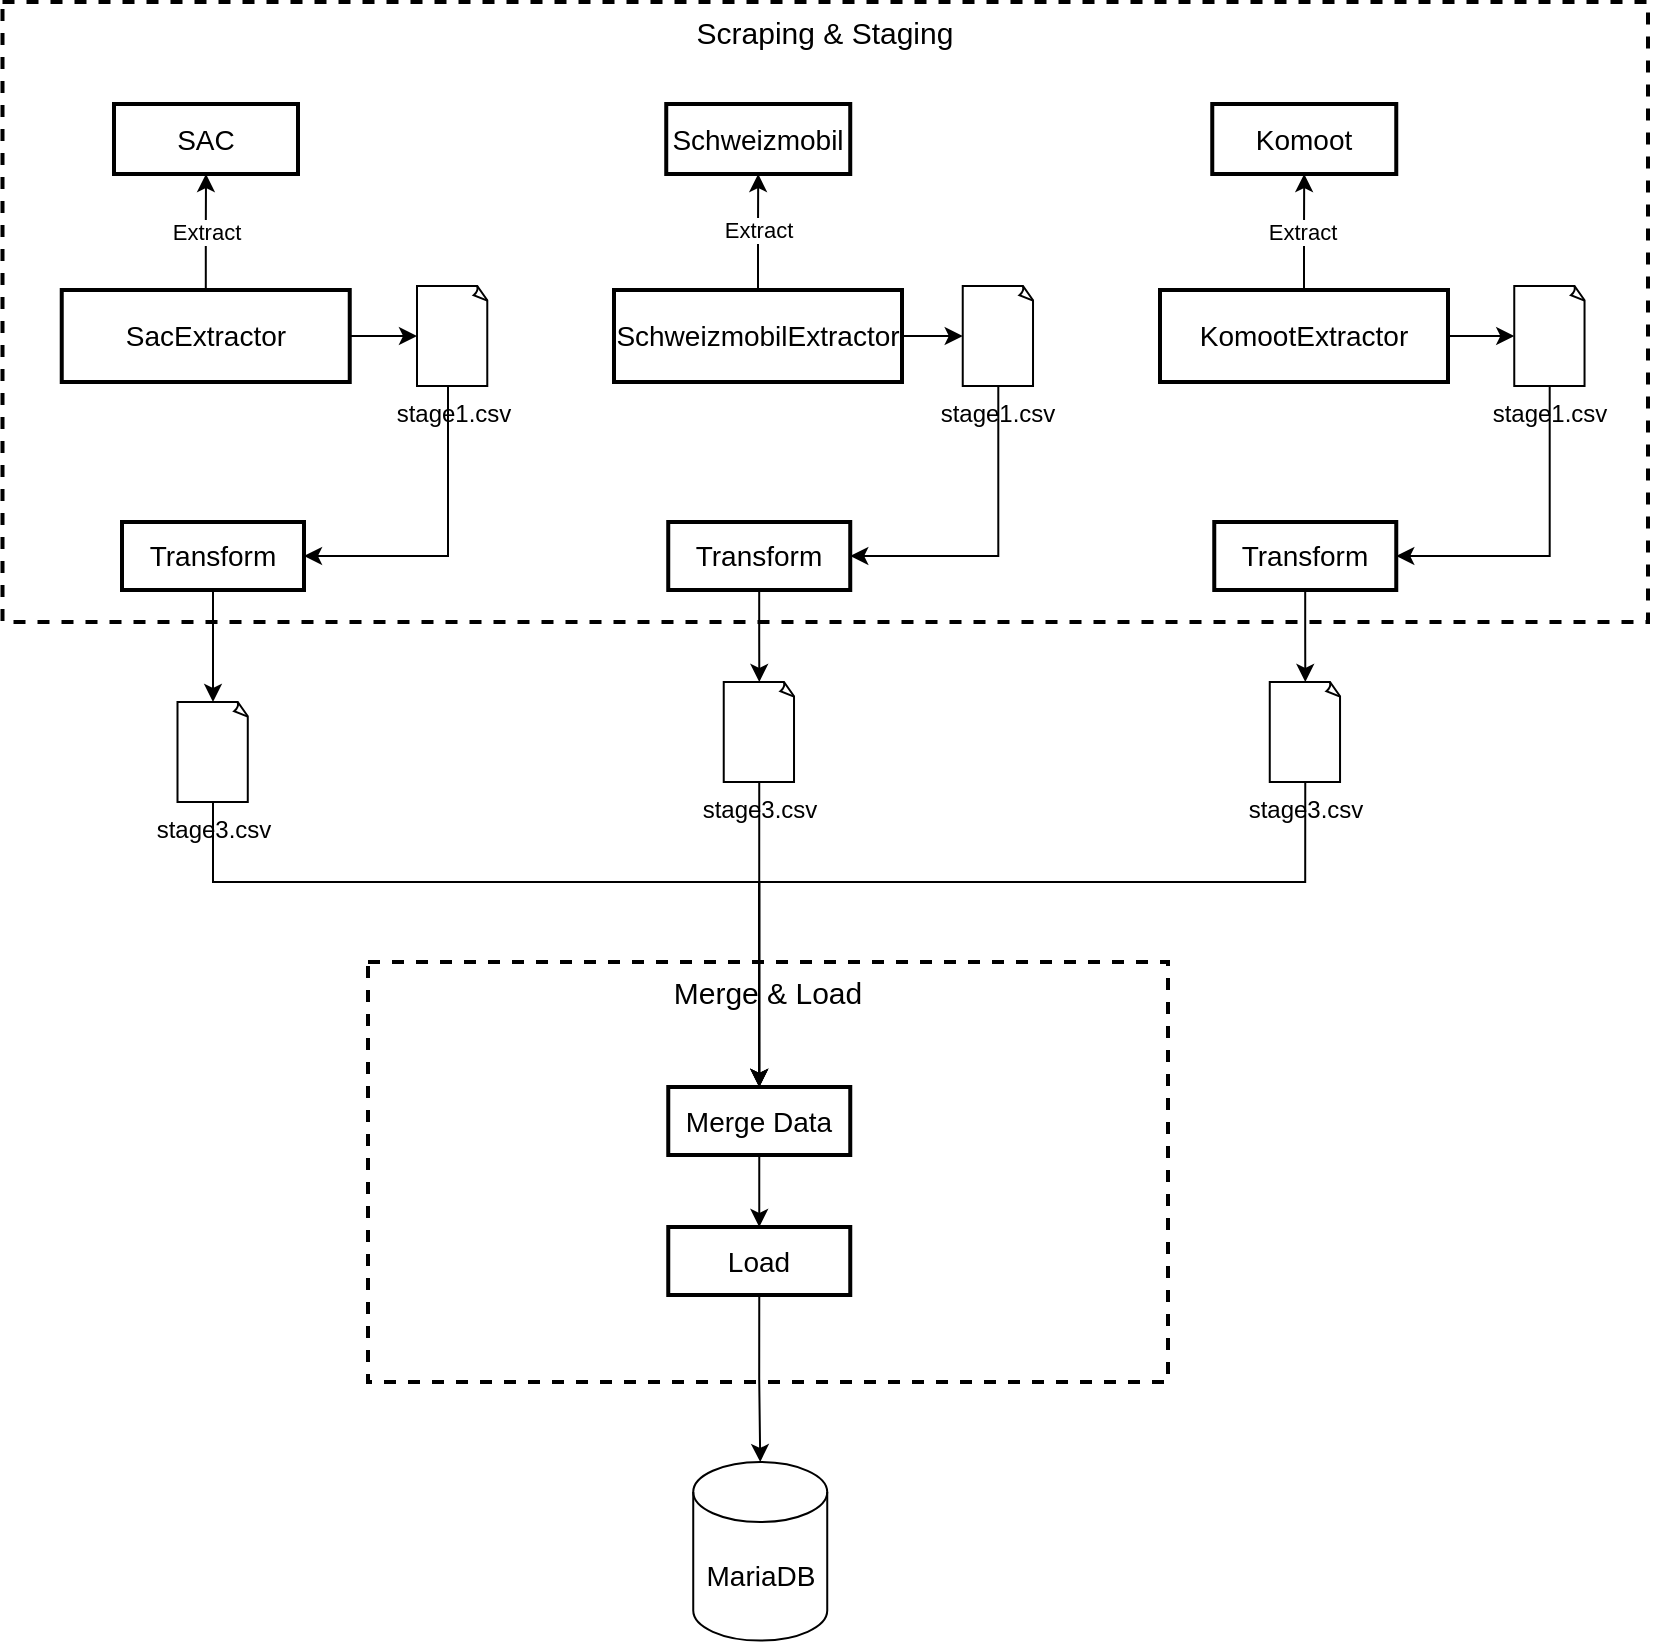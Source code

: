 <mxfile version="21.1.8" type="github">
  <diagram name="Page-1" id="hJfmjpkYNyd3gFhKxz17">
    <mxGraphModel dx="1853" dy="1865" grid="1" gridSize="10" guides="1" tooltips="1" connect="1" arrows="1" fold="1" page="1" pageScale="1" pageWidth="827" pageHeight="1169" math="0" shadow="0">
      <root>
        <mxCell id="0" />
        <mxCell id="1" parent="0" />
        <mxCell id="2" value="Merge &amp; Load" style="whiteSpace=wrap;strokeWidth=2;verticalAlign=top;dashed=1;fontSize=15;labelBackgroundColor=default;" parent="1" vertex="1">
          <mxGeometry x="160" y="470" width="400" height="210" as="geometry" />
        </mxCell>
        <mxCell id="6" value="Scraping &amp; Staging" style="whiteSpace=wrap;strokeWidth=2;verticalAlign=top;movable=1;resizable=1;rotatable=1;deletable=1;editable=1;locked=0;connectable=1;dashed=1;fontSize=15;labelBackgroundColor=default;" parent="1" vertex="1">
          <mxGeometry x="-22.75" y="-10" width="822.75" height="310" as="geometry" />
        </mxCell>
        <mxCell id="zUsnuPuNWzj4nR2JAeeK-60" value="" style="edgeStyle=orthogonalEdgeStyle;rounded=0;orthogonalLoop=1;jettySize=auto;html=1;" parent="1" source="zUsnuPuNWzj4nR2JAeeK-25" target="zUsnuPuNWzj4nR2JAeeK-52" edge="1">
          <mxGeometry relative="1" as="geometry">
            <Array as="points">
              <mxPoint x="80" y="355" />
            </Array>
          </mxGeometry>
        </mxCell>
        <mxCell id="zUsnuPuNWzj4nR2JAeeK-25" value="Transform" style="whiteSpace=wrap;strokeWidth=2;fontSize=14;" parent="1" vertex="1">
          <mxGeometry x="37" y="250" width="91" height="34" as="geometry" />
        </mxCell>
        <mxCell id="zUsnuPuNWzj4nR2JAeeK-31" value="MariaDB" style="shape=cylinder3;whiteSpace=wrap;html=1;boundedLbl=1;backgroundOutline=1;size=15;fontSize=14;aspect=fixed;" parent="1" vertex="1">
          <mxGeometry x="322.62" y="720" width="67" height="89.31" as="geometry" />
        </mxCell>
        <mxCell id="zUsnuPuNWzj4nR2JAeeK-67" style="edgeStyle=orthogonalEdgeStyle;rounded=0;orthogonalLoop=1;jettySize=auto;html=1;exitX=0.5;exitY=1;exitDx=0;exitDy=0;entryX=0.5;entryY=0;entryDx=0;entryDy=0;" parent="1" source="zUsnuPuNWzj4nR2JAeeK-32" target="zUsnuPuNWzj4nR2JAeeK-65" edge="1">
          <mxGeometry relative="1" as="geometry" />
        </mxCell>
        <mxCell id="zUsnuPuNWzj4nR2JAeeK-68" style="edgeStyle=orthogonalEdgeStyle;rounded=0;orthogonalLoop=1;jettySize=auto;html=1;exitX=0.5;exitY=1;exitDx=0;exitDy=0;entryX=0.5;entryY=0;entryDx=0;entryDy=0;startArrow=none;startFill=0;exitPerimeter=0;" parent="1" source="zUsnuPuNWzj4nR2JAeeK-52" target="zUsnuPuNWzj4nR2JAeeK-32" edge="1">
          <mxGeometry relative="1" as="geometry">
            <Array as="points">
              <mxPoint x="83" y="430" />
              <mxPoint x="356" y="430" />
            </Array>
          </mxGeometry>
        </mxCell>
        <mxCell id="zUsnuPuNWzj4nR2JAeeK-69" style="edgeStyle=orthogonalEdgeStyle;rounded=0;orthogonalLoop=1;jettySize=auto;html=1;exitX=0.5;exitY=1;exitDx=0;exitDy=0;entryX=0.5;entryY=0;entryDx=0;entryDy=0;startArrow=none;startFill=0;exitPerimeter=0;" parent="1" source="zUsnuPuNWzj4nR2JAeeK-55" target="zUsnuPuNWzj4nR2JAeeK-32" edge="1">
          <mxGeometry relative="1" as="geometry">
            <Array as="points">
              <mxPoint x="356" y="510" />
              <mxPoint x="356" y="510" />
            </Array>
          </mxGeometry>
        </mxCell>
        <mxCell id="zUsnuPuNWzj4nR2JAeeK-70" style="edgeStyle=orthogonalEdgeStyle;rounded=0;orthogonalLoop=1;jettySize=auto;html=1;exitX=0.5;exitY=1;exitDx=0;exitDy=0;entryX=0.5;entryY=0;entryDx=0;entryDy=0;startArrow=none;startFill=0;exitPerimeter=0;" parent="1" source="zUsnuPuNWzj4nR2JAeeK-56" target="zUsnuPuNWzj4nR2JAeeK-32" edge="1">
          <mxGeometry relative="1" as="geometry">
            <Array as="points">
              <mxPoint x="629" y="430" />
              <mxPoint x="356" y="430" />
            </Array>
          </mxGeometry>
        </mxCell>
        <mxCell id="zUsnuPuNWzj4nR2JAeeK-32" value="Merge Data" style="whiteSpace=wrap;strokeWidth=2;fontSize=14;" parent="1" vertex="1">
          <mxGeometry x="310.13" y="532.5" width="91" height="34" as="geometry" />
        </mxCell>
        <mxCell id="zUsnuPuNWzj4nR2JAeeK-52" value="stage3.csv" style="whiteSpace=wrap;html=1;shape=mxgraph.basic.document;labelPosition=center;verticalLabelPosition=bottom;align=center;verticalAlign=top;fontColor=default;" parent="1" vertex="1">
          <mxGeometry x="64.75" y="340" width="35.5" height="50" as="geometry" />
        </mxCell>
        <mxCell id="zUsnuPuNWzj4nR2JAeeK-55" value="stage3.csv" style="whiteSpace=wrap;html=1;shape=mxgraph.basic.document;labelPosition=center;verticalLabelPosition=bottom;align=center;verticalAlign=top;fontColor=default;" parent="1" vertex="1">
          <mxGeometry x="337.87" y="330" width="35.5" height="50" as="geometry" />
        </mxCell>
        <mxCell id="zUsnuPuNWzj4nR2JAeeK-56" value="stage3.csv" style="whiteSpace=wrap;html=1;shape=mxgraph.basic.document;labelPosition=center;verticalLabelPosition=bottom;align=center;verticalAlign=top;fontColor=default;" parent="1" vertex="1">
          <mxGeometry x="610.88" y="330" width="35.5" height="50" as="geometry" />
        </mxCell>
        <mxCell id="10" value="Komoot" style="whiteSpace=wrap;strokeWidth=2;fontSize=14;" parent="1" vertex="1">
          <mxGeometry x="582.13" y="41" width="92" height="35" as="geometry" />
        </mxCell>
        <mxCell id="zUsnuPuNWzj4nR2JAeeK-63" value="" style="edgeStyle=orthogonalEdgeStyle;rounded=0;orthogonalLoop=1;jettySize=auto;html=1;startArrow=none;startFill=0;" parent="1" source="zUsnuPuNWzj4nR2JAeeK-18" target="zUsnuPuNWzj4nR2JAeeK-58" edge="1">
          <mxGeometry relative="1" as="geometry">
            <Array as="points">
              <mxPoint x="751" y="267" />
            </Array>
          </mxGeometry>
        </mxCell>
        <mxCell id="zUsnuPuNWzj4nR2JAeeK-18" value="stage1.csv" style="whiteSpace=wrap;html=1;shape=mxgraph.basic.document;labelPosition=center;verticalLabelPosition=bottom;align=center;verticalAlign=top;" parent="1" vertex="1">
          <mxGeometry x="733.13" y="132" width="35.5" height="50" as="geometry" />
        </mxCell>
        <mxCell id="zUsnuPuNWzj4nR2JAeeK-37" value="KomootExtractor" style="whiteSpace=wrap;strokeWidth=2;fontSize=14;" parent="1" vertex="1">
          <mxGeometry x="556" y="134" width="144" height="46" as="geometry" />
        </mxCell>
        <mxCell id="zUsnuPuNWzj4nR2JAeeK-41" style="edgeStyle=orthogonalEdgeStyle;rounded=0;orthogonalLoop=1;jettySize=auto;html=1;exitX=1;exitY=0.5;exitDx=0;exitDy=0;entryX=0;entryY=0.5;entryDx=0;entryDy=0;entryPerimeter=0;" parent="1" source="zUsnuPuNWzj4nR2JAeeK-37" target="zUsnuPuNWzj4nR2JAeeK-18" edge="1">
          <mxGeometry relative="1" as="geometry" />
        </mxCell>
        <mxCell id="zUsnuPuNWzj4nR2JAeeK-46" value="" style="edgeStyle=orthogonalEdgeStyle;rounded=0;orthogonalLoop=1;jettySize=auto;html=1;" parent="1" source="zUsnuPuNWzj4nR2JAeeK-37" target="10" edge="1">
          <mxGeometry relative="1" as="geometry" />
        </mxCell>
        <mxCell id="zUsnuPuNWzj4nR2JAeeK-48" value="Extract" style="edgeLabel;html=1;align=center;verticalAlign=middle;resizable=0;points=[];" parent="zUsnuPuNWzj4nR2JAeeK-46" vertex="1" connectable="0">
          <mxGeometry x="0.009" y="1" relative="1" as="geometry">
            <mxPoint as="offset" />
          </mxGeometry>
        </mxCell>
        <mxCell id="9" value="Schweizmobil" style="whiteSpace=wrap;strokeWidth=2;fontSize=14;" parent="1" vertex="1">
          <mxGeometry x="309.12" y="41" width="92" height="35" as="geometry" />
        </mxCell>
        <mxCell id="zUsnuPuNWzj4nR2JAeeK-61" value="" style="edgeStyle=orthogonalEdgeStyle;rounded=0;orthogonalLoop=1;jettySize=auto;html=1;startArrow=none;startFill=0;" parent="1" source="zUsnuPuNWzj4nR2JAeeK-17" target="zUsnuPuNWzj4nR2JAeeK-57" edge="1">
          <mxGeometry relative="1" as="geometry">
            <Array as="points">
              <mxPoint x="475" y="267" />
            </Array>
          </mxGeometry>
        </mxCell>
        <mxCell id="zUsnuPuNWzj4nR2JAeeK-17" value="stage1.csv" style="whiteSpace=wrap;html=1;shape=mxgraph.basic.document;labelPosition=center;verticalLabelPosition=bottom;align=center;verticalAlign=top;" parent="1" vertex="1">
          <mxGeometry x="457.37" y="132" width="35.5" height="50" as="geometry" />
        </mxCell>
        <mxCell id="zUsnuPuNWzj4nR2JAeeK-36" value="SchweizmobilExtractor" style="whiteSpace=wrap;strokeWidth=2;fontSize=14;" parent="1" vertex="1">
          <mxGeometry x="283" y="134" width="144" height="46" as="geometry" />
        </mxCell>
        <mxCell id="zUsnuPuNWzj4nR2JAeeK-43" style="edgeStyle=orthogonalEdgeStyle;rounded=0;orthogonalLoop=1;jettySize=auto;html=1;exitX=1;exitY=0.5;exitDx=0;exitDy=0;entryX=0;entryY=0.5;entryDx=0;entryDy=0;entryPerimeter=0;" parent="1" source="zUsnuPuNWzj4nR2JAeeK-36" target="zUsnuPuNWzj4nR2JAeeK-17" edge="1">
          <mxGeometry relative="1" as="geometry" />
        </mxCell>
        <mxCell id="zUsnuPuNWzj4nR2JAeeK-45" value="" style="edgeStyle=orthogonalEdgeStyle;rounded=0;orthogonalLoop=1;jettySize=auto;html=1;" parent="1" source="zUsnuPuNWzj4nR2JAeeK-36" target="9" edge="1">
          <mxGeometry relative="1" as="geometry" />
        </mxCell>
        <mxCell id="zUsnuPuNWzj4nR2JAeeK-47" value="Extract" style="edgeLabel;html=1;align=center;verticalAlign=middle;resizable=0;points=[];" parent="zUsnuPuNWzj4nR2JAeeK-45" vertex="1" connectable="0">
          <mxGeometry x="-0.009" relative="1" as="geometry">
            <mxPoint y="-1" as="offset" />
          </mxGeometry>
        </mxCell>
        <mxCell id="8" value="SAC" style="whiteSpace=wrap;strokeWidth=2;fontSize=14;" parent="1" vertex="1">
          <mxGeometry x="33" y="41" width="92" height="35" as="geometry" />
        </mxCell>
        <mxCell id="zUsnuPuNWzj4nR2JAeeK-59" value="" style="edgeStyle=orthogonalEdgeStyle;rounded=0;orthogonalLoop=1;jettySize=auto;html=1;startArrow=none;startFill=0;" parent="1" source="zUsnuPuNWzj4nR2JAeeK-16" target="zUsnuPuNWzj4nR2JAeeK-25" edge="1">
          <mxGeometry relative="1" as="geometry">
            <Array as="points">
              <mxPoint x="200" y="267" />
            </Array>
          </mxGeometry>
        </mxCell>
        <mxCell id="zUsnuPuNWzj4nR2JAeeK-16" value="stage1.csv" style="whiteSpace=wrap;html=1;shape=mxgraph.basic.document;labelPosition=center;verticalLabelPosition=bottom;align=center;verticalAlign=top;fontColor=default;" parent="1" vertex="1">
          <mxGeometry x="184.5" y="132" width="35.5" height="50" as="geometry" />
        </mxCell>
        <mxCell id="zUsnuPuNWzj4nR2JAeeK-35" value="SacExtractor" style="whiteSpace=wrap;strokeWidth=2;fontSize=14;" parent="1" vertex="1">
          <mxGeometry x="6.87" y="134" width="144" height="46" as="geometry" />
        </mxCell>
        <mxCell id="zUsnuPuNWzj4nR2JAeeK-39" style="edgeStyle=orthogonalEdgeStyle;rounded=0;orthogonalLoop=1;jettySize=auto;html=1;exitX=1;exitY=0.5;exitDx=0;exitDy=0;entryX=0;entryY=0.5;entryDx=0;entryDy=0;entryPerimeter=0;" parent="1" source="zUsnuPuNWzj4nR2JAeeK-35" target="zUsnuPuNWzj4nR2JAeeK-16" edge="1">
          <mxGeometry relative="1" as="geometry" />
        </mxCell>
        <mxCell id="zUsnuPuNWzj4nR2JAeeK-44" value="Extract" style="edgeStyle=orthogonalEdgeStyle;rounded=0;orthogonalLoop=1;jettySize=auto;html=1;" parent="1" source="zUsnuPuNWzj4nR2JAeeK-35" target="8" edge="1">
          <mxGeometry relative="1" as="geometry" />
        </mxCell>
        <mxCell id="zUsnuPuNWzj4nR2JAeeK-62" value="" style="edgeStyle=orthogonalEdgeStyle;rounded=0;orthogonalLoop=1;jettySize=auto;html=1;" parent="1" source="zUsnuPuNWzj4nR2JAeeK-57" target="zUsnuPuNWzj4nR2JAeeK-55" edge="1">
          <mxGeometry relative="1" as="geometry" />
        </mxCell>
        <mxCell id="zUsnuPuNWzj4nR2JAeeK-57" value="Transform" style="whiteSpace=wrap;strokeWidth=2;fontSize=14;" parent="1" vertex="1">
          <mxGeometry x="310.12" y="250" width="91" height="34" as="geometry" />
        </mxCell>
        <mxCell id="zUsnuPuNWzj4nR2JAeeK-64" value="" style="edgeStyle=orthogonalEdgeStyle;rounded=0;orthogonalLoop=1;jettySize=auto;html=1;" parent="1" source="zUsnuPuNWzj4nR2JAeeK-58" target="zUsnuPuNWzj4nR2JAeeK-56" edge="1">
          <mxGeometry relative="1" as="geometry" />
        </mxCell>
        <mxCell id="zUsnuPuNWzj4nR2JAeeK-58" value="Transform" style="whiteSpace=wrap;strokeWidth=2;fontSize=14;" parent="1" vertex="1">
          <mxGeometry x="583.13" y="250" width="91" height="34" as="geometry" />
        </mxCell>
        <mxCell id="zUsnuPuNWzj4nR2JAeeK-66" style="edgeStyle=orthogonalEdgeStyle;rounded=0;orthogonalLoop=1;jettySize=auto;html=1;exitX=0.5;exitY=1;exitDx=0;exitDy=0;entryX=0.5;entryY=0;entryDx=0;entryDy=0;entryPerimeter=0;" parent="1" source="zUsnuPuNWzj4nR2JAeeK-65" target="zUsnuPuNWzj4nR2JAeeK-31" edge="1">
          <mxGeometry relative="1" as="geometry" />
        </mxCell>
        <mxCell id="zUsnuPuNWzj4nR2JAeeK-65" value="Load" style="whiteSpace=wrap;strokeWidth=2;fontSize=14;" parent="1" vertex="1">
          <mxGeometry x="310.13" y="602.5" width="91" height="34" as="geometry" />
        </mxCell>
      </root>
    </mxGraphModel>
  </diagram>
</mxfile>
